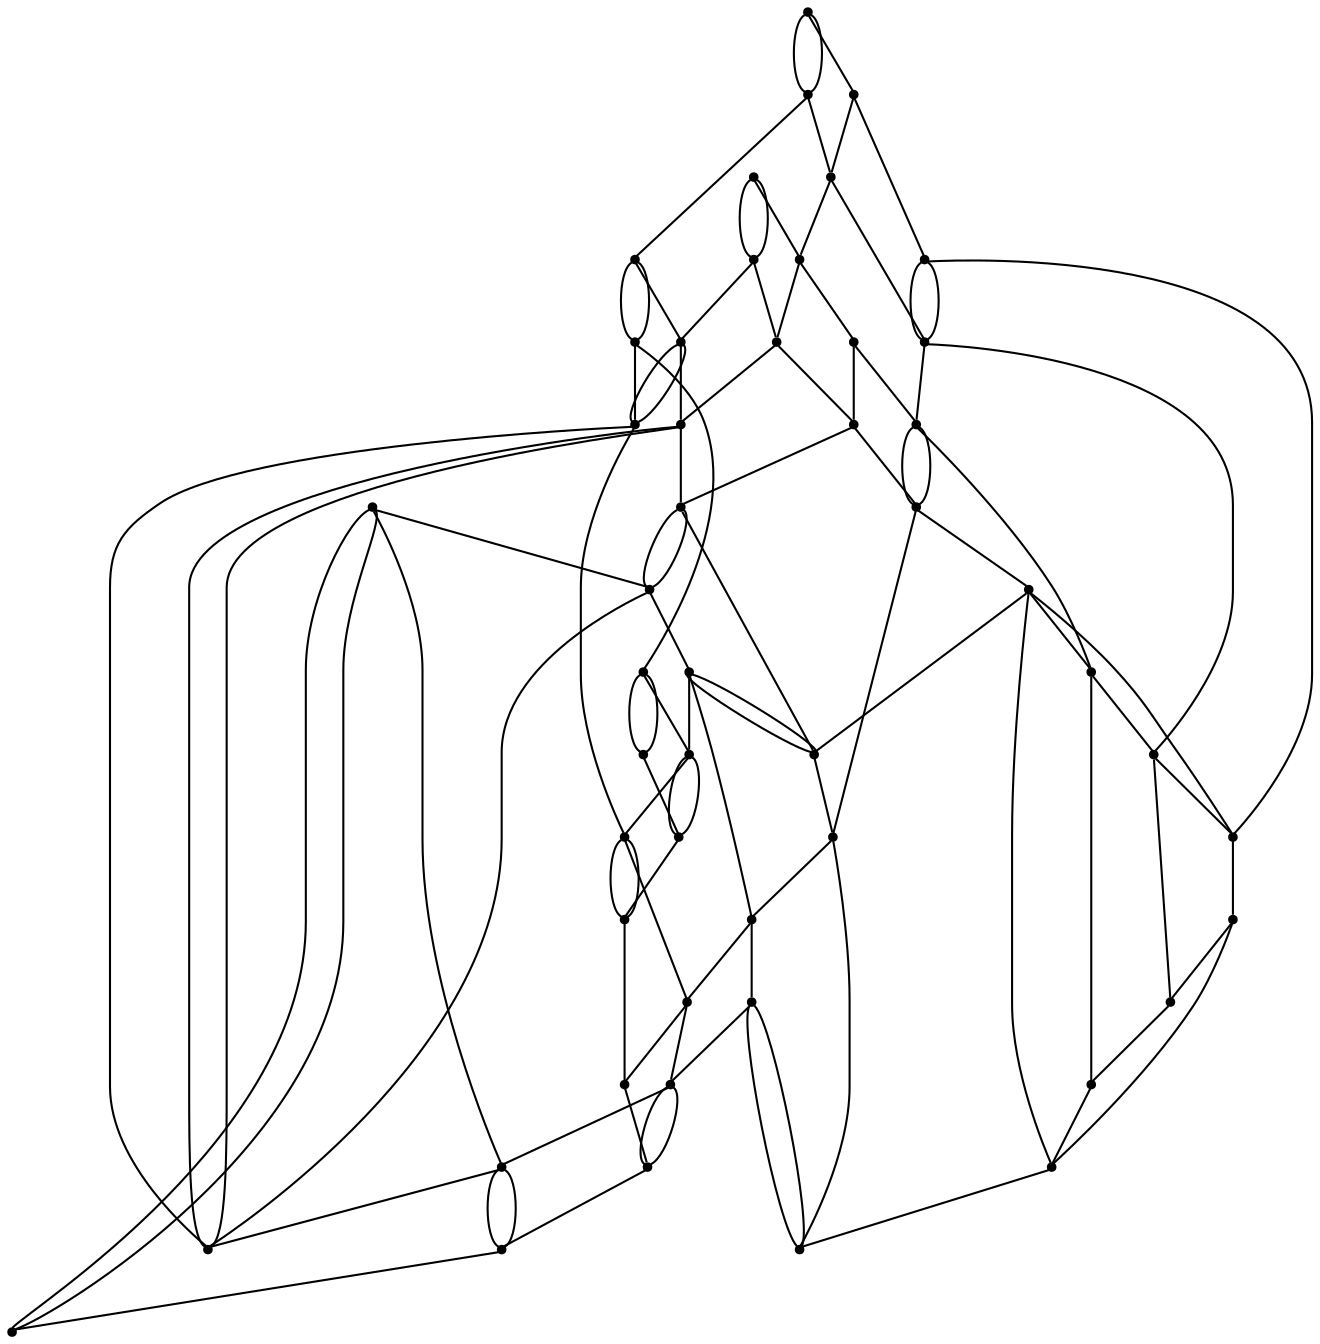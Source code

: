 graph {
  node [shape=point,comment="{\"directed\":false,\"doi\":\"10.1007/978-3-030-68766-3_25\",\"figure\":\"1 (1)\"}"]

  v0 [pos="771.5103869648675,569.4148842975276"]
  v1 [pos="680.8324448840183,660.0906022766392"]
  v2 [pos="771.5103869648675,580.7456927557097"]
  v3 [pos="680.8324448840183,671.4256075189544"]
  v4 [pos="680.8324448840183,558.0756822710794"]
  v5 [pos="771.5103869648674,660.0906022766392"]
  v6 [pos="680.8324448840183,569.4148842975276"]
  v7 [pos="771.5103869648674,671.4256075189543"]
  v8 [pos="680.8324448840183,580.7456927557097"]
  v9 [pos="771.5103869648675,762.1015798486194"]
  v10 [pos="680.8324448840183,762.1015798486194"]
  v11 [pos="771.5103869648675,682.7607399365463"]
  v12 [pos="499.4754161308015,648.7557242096007"]
  v13 [pos="590.1523407969675,569.4148842975276"]
  v14 [pos="499.4754161308014,682.7607399365463"]
  v15 [pos="590.1523407969675,762.1015798486194"]
  v16 [pos="499.4754161308015,569.4148842975276"]
  v17 [pos="590.1523407969675,580.7456927557097"]
  v18 [pos="318.1173381686924,750.7664474310275"]
  v19 [pos="408.7942946290673,648.7557242096008"]
  v20 [pos="318.11733816869247,762.1015798486194"]
  v21 [pos="408.79429462906734,671.4256075189543"]
  v22 [pos="862.1904433606051,569.4148842975276"]
  v23 [pos="862.1904433606051,580.7456927557098"]
  v24 [pos="862.1904433606052,660.0906022766392"]
  v25 [pos="862.1904433606051,671.4256075189543"]
  v26 [pos="862.1904433606051,682.7607399365463"]
  v27 [pos="862.1904433606051,762.1015798486194"]
  v28 [pos="862.1904433606052,773.4364579156578"]
  v29 [pos="771.5103869648674,773.4364579156579"]
  v30 [pos="590.1523407969675,558.0756822710794"]
  v31 [pos="680.8324448840183,773.4364579156578"]
  v32 [pos="590.1523407969675,660.0906022766392"]
  v33 [pos="590.1523407969675,671.4256075189544"]
  v34 [pos="590.1523407969675,773.4364579156578"]
  v35 [pos="318.1173381686924,569.4148842975276"]
  v36 [pos="227.44039363114592,569.4148842975276"]
  v37 [pos="408.7942946290673,569.4148842975276"]
  v38 [pos="499.4754161308015,660.0906022766392"]
  v39 [pos="499.4754161308014,671.4256075189543"]
  v40 [pos="499.4754161308015,558.0756822710794"]
  v41 [pos="408.7942946290673,660.0906022766392"]
  v42 [pos="408.79429462906734,682.7607399365463"]
  v43 [pos="408.79429462906734,558.0756822710794"]
  v44 [pos="318.11733816869247,773.4364579156578"]
  v45 [pos="318.11733816869247,558.0756822710794"]
  v46 [pos="227.44039363114592,558.0756822710794"]
  v47 [pos="227.44039363114592,750.7664474310275"]
  v48 [pos="227.44039363114592,762.1015798486194"]
  v49 [pos="227.44039363114592,773.4364579156578"]

  v0 -- v1 [id="-1",pos="771.5103869648675,569.4148842975276 726.1740071524641,569.4148842975276 726.1740071524641,660.0907294519159 680.8324448840183,660.0906022766392"]
  v49 -- v48 [id="-3",pos="227.44039363114592,773.4364579156578 227.44039363114592,762.1015798486194 227.44039363114592,762.1015798486194 227.44039363114592,762.1015798486194"]
  v48 -- v47 [id="-4",pos="227.44039363114592,762.1015798486194 227.44039363114592,750.7664474310275 227.44039363114592,750.7664474310275 227.44039363114592,750.7664474310275"]
  v47 -- v36 [id="-5",pos="227.44039363114592,750.7664474310275 227.44039363114592,569.4148842975276 227.44039363114592,569.4148842975276 227.44039363114592,569.4148842975276"]
  v36 -- v46 [id="-6",pos="227.44039363114592,569.4148842975276 227.44039363114592,558.0756822710794 227.44039363114592,558.0756822710794 227.44039363114592,558.0756822710794"]
  v2 -- v3 [id="-8",pos="771.5103869648675,580.7456927557097 726.1740071524641,580.7456927557097 726.1740071524641,671.421537910098 680.8324448840183,671.4256075189544"]
  v49 -- v44 [id="-9",pos="227.44039363114592,773.4364579156578 227.44039760542202,784.7675207243934 227.44039760542202,784.7675207243934 227.44039760542202,784.7675207243934 318.1215032100517,784.7675207243934 318.1215032100517,784.7675207243934 318.1215032100517,784.7675207243934 318.11733816869247,773.4364579156578 318.11733816869247,773.4364579156578 318.11733816869247,773.4364579156578"]
  v49 -- v44 [id="-11",pos="227.44039363114592,773.4364579156578 318.11733816869247,773.4364579156578 318.11733816869247,773.4364579156578 318.11733816869247,773.4364579156578"]
  v44 -- v34 [id="-12",pos="318.11733816869247,773.4364579156578 590.1523407969675,773.4364579156578 590.1523407969675,773.4364579156578 590.1523407969675,773.4364579156578"]
  v34 -- v31 [id="-13",pos="590.1523407969675,773.4364579156578 680.8324448840183,773.4364579156578 680.8324448840183,773.4364579156578 680.8324448840183,773.4364579156578"]
  v31 -- v29 [id="-14",pos="680.8324448840183,773.4364579156578 771.5103869648674,773.4364579156579 771.5103869648674,773.4364579156579 771.5103869648674,773.4364579156579"]
  v29 -- v28 [id="-15",pos="771.5103869648674,773.4364579156579 862.1904433606052,773.4364579156578 862.1904433606052,773.4364579156578 862.1904433606052,773.4364579156578"]
  v48 -- v20 [id="-16",pos="227.44039363114592,762.1015798486194 318.11733816869247,762.1015798486194 318.11733816869247,762.1015798486194 318.11733816869247,762.1015798486194"]
  v47 -- v18 [id="-17",pos="227.44039363114592,750.7664474310275 318.1173381686924,750.7664474310275 318.1173381686924,750.7664474310275 318.1173381686924,750.7664474310275"]
  v4 -- v5 [id="-19",pos="680.8324448840183,558.0756822710794 726.1740071524641,558.0756822710794 726.1740071524641,660.0865326677829 771.5103869648674,660.0906022766392"]
  v36 -- v16 [id="-20",pos="227.44039363114592,569.4148842975276 227.44039760542202,580.7486177870752 227.44039760542202,580.7486177870752 227.44039760542202,580.7486177870752 499.4753843365925,580.7486177870752 499.4753843365925,580.7486177870752 499.4753843365925,580.7486177870752 499.4754161308015,569.4148842975276 499.4754161308015,569.4148842975276 499.4754161308015,569.4148842975276"]
  v46 -- v40 [id="-21",pos="227.44039363114592,558.0756822710794 227.44039760542202,546.7448738128973 227.44039760542202,546.7448738128973 227.44039760542202,546.7448738128973 499.4753843365925,546.7448738128973 499.4753843365925,546.7448738128973 499.4753843365925,546.7448738128973 499.4754161308015,558.0756822710794 499.4754161308015,558.0756822710794 499.4754161308015,558.0756822710794"]
  v45 -- v43 [id="-22",pos="318.11733816869247,558.0756822710794 408.79429462906734,558.0756822710794 408.79429462906734,558.0756822710794 408.79429462906734,558.0756822710794"]
  v43 -- v40 [id="-23",pos="408.79429462906734,558.0756822710794 499.4754161308015,558.0756822710794 499.4754161308015,558.0756822710794 499.4754161308015,558.0756822710794"]
  v44 -- v20 [id="-25",pos="318.11733816869247,773.4364579156578 318.11733816869247,762.1015798486194 318.11733816869247,762.1015798486194 318.11733816869247,762.1015798486194"]
  v20 -- v18 [id="-26",pos="318.11733816869247,762.1015798486194 318.1173381686924,750.7664474310275 318.1173381686924,750.7664474310275 318.1173381686924,750.7664474310275"]
  v18 -- v35 [id="-27",pos="318.1173381686924,750.7664474310275 318.1173381686924,569.4148842975276 318.1173381686924,569.4148842975276 318.1173381686924,569.4148842975276"]
  v35 -- v45 [id="-28",pos="318.1173381686924,569.4148842975276 318.11733816869247,558.0756822710794 318.11733816869247,558.0756822710794 318.11733816869247,558.0756822710794"]
  v47 -- v18 [id="-30",pos="227.44039363114592,750.7664474310275 227.44039760542202,739.4315693639891 227.44039760542202,739.4315693639891 227.44039760542202,739.4315693639891 318.1215032100517,739.4315693639891 318.1215032100517,739.4315693639891 318.1215032100517,739.4315693639891 318.1173381686924,750.7664474310275 318.1173381686924,750.7664474310275 318.1173381686924,750.7664474310275"]
  v42 -- v21 [id="-33",pos="408.79429462906734,682.7607399365463 408.79429462906734,671.4256075189543 408.79429462906734,671.4256075189543 408.79429462906734,671.4256075189543"]
  v21 -- v41 [id="-34",pos="408.79429462906734,671.4256075189543 408.7942946290673,660.0906022766392 408.7942946290673,660.0906022766392 408.7942946290673,660.0906022766392"]
  v41 -- v19 [id="-35",pos="408.7942946290673,660.0906022766392 408.7942946290673,648.7557242096008 408.7942946290673,648.7557242096008 408.7942946290673,648.7557242096008"]
  v19 -- v37 [id="-36",pos="408.7942946290673,648.7557242096008 408.7942946290673,569.4148842975276 408.7942946290673,569.4148842975276 408.7942946290673,569.4148842975276"]
  v37 -- v43 [id="-37",pos="408.7942946290673,569.4148842975276 408.79429462906734,558.0756822710794 408.79429462906734,558.0756822710794 408.79429462906734,558.0756822710794"]
  v42 -- v14 [id="-40",pos="408.79429462906734,682.7607399365463 408.79845967042655,694.0956180035847 408.79845967042655,694.0956180035847 408.79845967042655,694.0956180035847 499.4754161308014,694.0956180035847 499.4754161308014,694.0956180035847 499.4754161308014,694.0956180035847 499.4754161308014,682.7607399365463 499.4754161308014,682.7607399365463 499.4754161308014,682.7607399365463"]
  v19 -- v12 [id="-42",pos="408.7942946290673,648.7557242096008 408.79845967042655,637.4207189672856 408.79845967042655,637.4207189672856 408.79845967042655,637.4207189672856 499.4754161308014,637.4207189672856 499.4754161308014,637.4207189672856 499.4754161308014,637.4207189672856 499.4754161308015,648.7557242096007 499.4754161308015,648.7557242096007 499.4754161308015,648.7557242096007"]
  v42 -- v14 [id="-43",pos="408.79429462906734,682.7607399365463 499.4754161308014,682.7607399365463 499.4754161308014,682.7607399365463 499.4754161308014,682.7607399365463"]
  v33 -- v3 [id="-44",pos="590.1523407969675,671.4256075189544 680.8324448840183,671.4256075189544 680.8324448840183,671.4256075189544 680.8324448840183,671.4256075189544"]
  v41 -- v38 [id="-45",pos="408.7942946290673,660.0906022766392 499.4754161308015,660.0906022766392 499.4754161308015,660.0906022766392 499.4754161308015,660.0906022766392"]
  v38 -- v32 [id="-46",pos="499.4754161308015,660.0906022766392 590.1523407969675,660.0906022766392 590.1523407969675,660.0906022766392 590.1523407969675,660.0906022766392"]
  v32 -- v1 [id="-47",pos="590.1523407969675,660.0906022766392 680.8324448840183,660.0906022766392 680.8324448840183,660.0906022766392 680.8324448840183,660.0906022766392"]
  v19 -- v12 [id="-48",pos="408.7942946290673,648.7557242096008 499.4754161308015,648.7557242096007 499.4754161308015,648.7557242096007 499.4754161308015,648.7557242096007"]
  v21 -- v39 [id="-49",pos="408.79429462906734,671.4256075189543 499.4754161308014,671.4256075189543 499.4754161308014,671.4256075189543 499.4754161308014,671.4256075189543"]
  v46 -- v45 [id="-50",pos="227.44039363114592,558.0756822710794 318.11733816869247,558.0756822710794 318.11733816869247,558.0756822710794 318.11733816869247,558.0756822710794"]
  v16 -- v40 [id="-51",pos="499.4754161308015,569.4148842975276 499.4754161308015,558.0756822710794 499.4754161308015,558.0756822710794 499.4754161308015,558.0756822710794"]
  v40 -- v30 [id="-52",pos="499.4754161308015,558.0756822710794 590.1523407969675,558.0756822710794 590.1523407969675,558.0756822710794 590.1523407969675,558.0756822710794"]
  v14 -- v39 [id="-54",pos="499.4754161308014,682.7607399365463 499.4754161308014,671.4256075189543 499.4754161308014,671.4256075189543 499.4754161308014,671.4256075189543"]
  v39 -- v38 [id="-55",pos="499.4754161308014,671.4256075189543 499.4754161308015,660.0906022766392 499.4754161308015,660.0906022766392 499.4754161308015,660.0906022766392"]
  v38 -- v12 [id="-56",pos="499.4754161308015,660.0906022766392 499.4754161308015,648.7557242096007 499.4754161308015,648.7557242096007 499.4754161308015,648.7557242096007"]
  v12 -- v16 [id="-57",pos="499.4754161308015,648.7557242096007 499.4754161308015,569.4148842975276 499.4754161308015,569.4148842975276 499.4754161308015,569.4148842975276"]
  v39 -- v33 [id="-64",pos="499.4754161308014,671.4256075189543 590.1523407969675,671.4256075189544 590.1523407969675,671.4256075189544 590.1523407969675,671.4256075189544"]
  v16 -- v37 [id="-65",pos="499.4754161308015,569.4148842975276 408.7942946290673,569.4148842975276 408.7942946290673,569.4148842975276 408.7942946290673,569.4148842975276"]
  v37 -- v35 [id="-66",pos="408.7942946290673,569.4148842975276 318.1173381686924,569.4148842975276 318.1173381686924,569.4148842975276 318.1173381686924,569.4148842975276"]
  v35 -- v36 [id="-67",pos="318.1173381686924,569.4148842975276 227.44039363114592,569.4148842975276 227.44039363114592,569.4148842975276 227.44039363114592,569.4148842975276"]
  v34 -- v15 [id="-69",pos="590.1523407969675,773.4364579156578 590.1523407969675,762.1015798486194 590.1523407969675,762.1015798486194 590.1523407969675,762.1015798486194"]
  v15 -- v33 [id="-70",pos="590.1523407969675,762.1015798486194 590.1523407969675,671.4256075189544 590.1523407969675,671.4256075189544 590.1523407969675,671.4256075189544"]
  v33 -- v32 [id="-71",pos="590.1523407969675,671.4256075189544 590.1523407969675,660.0906022766392 590.1523407969675,660.0906022766392 590.1523407969675,660.0906022766392"]
  v32 -- v17 [id="-72",pos="590.1523407969675,660.0906022766392 590.1523407969675,580.7456927557097 590.1523407969675,580.7456927557097 590.1523407969675,580.7456927557097"]
  v17 -- v13 [id="-73",pos="590.1523407969675,580.7456927557097 590.1523407969675,569.4148842975276 590.1523407969675,569.4148842975276 590.1523407969675,569.4148842975276"]
  v13 -- v30 [id="-74",pos="590.1523407969675,569.4148842975276 590.1523407969675,558.0756822710794 590.1523407969675,558.0756822710794 590.1523407969675,558.0756822710794"]
  v34 -- v31 [id="-77",pos="590.1523407969675,773.4364579156578 590.1523407969675,784.7698098793751 590.1523407969675,784.7698098793751 590.1523407969675,784.7698098793751 680.8334305044926,784.7698098793751 680.8334305044926,784.7698098793751 680.8334305044926,784.7698098793751 680.8324448840183,773.4364579156578 680.8324448840183,773.4364579156578 680.8324448840183,773.4364579156578"]
  v15 -- v10 [id="-78",pos="590.1523407969675,762.1015798486194 590.1523407969675,750.7664474310275 590.1523407969675,750.7664474310275 590.1523407969675,750.7664474310275 680.8334305044926,750.7664474310275 680.8334305044926,750.7664474310275 680.8334305044926,750.7664474310275 680.8324448840183,762.1015798486194 680.8324448840183,762.1015798486194 680.8324448840183,762.1015798486194"]
  v32 -- v1 [id="-80",pos="590.1523407969675,660.0906022766392 590.1523407969675,648.7557242096008 590.1523407969675,648.7557242096008 590.1523407969675,648.7557242096008 680.8334305044926,648.7557242096008 680.8334305044926,648.7557242096008 680.8334305044926,648.7557242096008 680.8324448840183,660.0906022766392 680.8324448840183,660.0906022766392 680.8324448840183,660.0906022766392"]
  v30 -- v4 [id="-84",pos="590.1523407969675,558.0756822710794 590.1523407969675,546.7448738128973 590.1523407969675,546.7448738128973 590.1523407969675,546.7448738128973 680.8334305044926,546.7448738128973 680.8334305044926,546.7448738128973 680.8334305044926,546.7448738128973 680.8324448840183,558.0756822710794 680.8324448840183,558.0756822710794 680.8324448840183,558.0756822710794"]
  v15 -- v10 [id="-85",pos="590.1523407969675,762.1015798486194 680.8324448840183,762.1015798486194 680.8324448840183,762.1015798486194 680.8324448840183,762.1015798486194"]
  v31 -- v10 [id="-87",pos="680.8324448840183,773.4364579156578 680.8324448840183,762.1015798486194 680.8324448840183,762.1015798486194 680.8324448840183,762.1015798486194"]
  v10 -- v3 [id="-88",pos="680.8324448840183,762.1015798486194 680.8324448840183,671.4256075189544 680.8324448840183,671.4256075189544 680.8324448840183,671.4256075189544"]
  v3 -- v1 [id="-89",pos="680.8324448840183,671.4256075189544 680.8324448840183,660.0906022766392 680.8324448840183,660.0906022766392 680.8324448840183,660.0906022766392"]
  v1 -- v8 [id="-90",pos="680.8324448840183,660.0906022766392 680.8324448840183,580.7456927557097 680.8324448840183,580.7456927557097 680.8324448840183,580.7456927557097"]
  v8 -- v6 [id="-91",pos="680.8324448840183,580.7456927557097 680.8324448840183,569.4148842975276 680.8324448840183,569.4148842975276 680.8324448840183,569.4148842975276"]
  v6 -- v4 [id="-92",pos="680.8324448840183,569.4148842975276 680.8324448840183,558.0756822710794 680.8324448840183,558.0756822710794 680.8324448840183,558.0756822710794"]
  v33 -- v3 [id="-94",pos="590.1523407969675,671.4256075189544 590.1523407969675,682.7589594826716 590.1523407969675,682.7589594826716 590.1523407969675,682.7589594826716 680.8334305044926,682.7589594826716 680.8334305044926,682.7589594826716 680.8334305044926,682.7589594826716 680.8324448840183,671.4256075189544 680.8324448840183,671.4256075189544 680.8324448840183,671.4256075189544"]
  v17 -- v8 [id="-98",pos="590.1523407969675,580.7456927557097 590.1523407969675,592.0848947821579 590.1523407969675,592.0848947821579 590.1523407969675,592.0848947821579 680.8334305044926,592.0848947821579 680.8334305044926,592.0848947821579 680.8334305044926,592.0848947821579 680.8324448840183,580.7456927557097 680.8324448840183,580.7456927557097 680.8324448840183,580.7456927557097"]
  v13 -- v6 [id="-102",pos="590.1523407969675,569.4148842975276 680.8324448840183,569.4148842975276 680.8324448840183,569.4148842975276 680.8324448840183,569.4148842975276"]
  v8 -- v17 [id="-103",pos="680.8324448840183,580.7456927557097 590.1523407969675,580.7456927557097 590.1523407969675,580.7456927557097 590.1523407969675,580.7456927557097"]
  v4 -- v30 [id="-104",pos="680.8324448840183,558.0756822710794 590.1523407969675,558.0756822710794 590.1523407969675,558.0756822710794 590.1523407969675,558.0756822710794"]
  v29 -- v9 [id="-106",pos="771.5103869648674,773.4364579156579 771.5103869648675,762.1015798486194 771.5103869648675,762.1015798486194 771.5103869648675,762.1015798486194"]
  v9 -- v11 [id="-107",pos="771.5103869648675,762.1015798486194 771.5103869648675,682.7607399365463 771.5103869648675,682.7607399365463 771.5103869648675,682.7607399365463"]
  v11 -- v7 [id="-108",pos="771.5103869648675,682.7607399365463 771.5103869648674,671.4256075189543 771.5103869648674,671.4256075189543 771.5103869648674,671.4256075189543"]
  v7 -- v5 [id="-109",pos="771.5103869648674,671.4256075189543 771.5103869648674,660.0906022766392 771.5103869648674,660.0906022766392 771.5103869648674,660.0906022766392"]
  v5 -- v2 [id="-110",pos="771.5103869648674,660.0906022766392 771.5103869648675,580.7456927557097 771.5103869648675,580.7456927557097 771.5103869648675,580.7456927557097"]
  v2 -- v0 [id="-111",pos="771.5103869648675,580.7456927557097 771.5103869648675,569.4148842975276 771.5103869648675,569.4148842975276 771.5103869648675,569.4148842975276"]
  v29 -- v28 [id="-114",pos="771.5103869648674,773.4364579156579 771.5103869648675,784.7698098793751 771.5103869648675,784.7698098793751 771.5103869648675,784.7698098793751 862.1914766723927,784.7698098793751 862.1914766723927,784.7698098793751 862.1914766723927,784.7698098793751 862.1904433606052,773.4364579156578 862.1904433606052,773.4364579156578 862.1904433606052,773.4364579156578"]
  v9 -- v27 [id="-115",pos="771.5103869648675,762.1015798486194 771.5103869648675,750.7664474310275 771.5103869648675,750.7664474310275 771.5103869648675,750.7664474310275 862.1914766723927,750.7664474310275 862.1914766723927,750.7664474310275 862.1914766723927,750.7664474310275 862.1904433606051,762.1015798486194 862.1904433606051,762.1015798486194 862.1904433606051,762.1015798486194"]
  v5 -- v24 [id="-119",pos="771.5103869648674,660.0906022766392 771.5103869648675,648.7557242096008 771.5103869648675,648.7557242096008 771.5103869648675,648.7557242096008 862.1914766723927,648.7557242096008 862.1914766723927,648.7557242096008 862.1914766723927,648.7557242096008 862.1904433606052,660.0906022766392 862.1904433606052,660.0906022766392 862.1904433606052,660.0906022766392"]
  v7 -- v25 [id="-120",pos="771.5103869648674,671.4256075189543 862.1904433606051,671.4256075189543 862.1904433606051,671.4256075189543 862.1904433606051,671.4256075189543"]
  v2 -- v23 [id="-121",pos="771.5103869648675,580.7456927557097 771.5103869648675,592.0848947821579 771.5103869648675,592.0848947821579 771.5103869648675,592.0848947821579 862.1914766723927,592.0814610496855 862.1914766723927,592.0814610496855 862.1914766723927,592.0814610496855 862.1904433606051,580.7456927557098 862.1904433606051,580.7456927557098 862.1904433606051,580.7456927557098"]
  v0 -- v22 [id="-125",pos="771.5103869648675,569.4148842975276 771.5103869648675,558.0756822710794 771.5103869648675,558.0756822710794 771.5103869648675,558.0756822710794 862.1914766723927,558.0756822710794 862.1914766723927,558.0756822710794 862.1914766723927,558.0756822710794 862.1904433606051,569.4148842975276 862.1904433606051,569.4148842975276 862.1904433606051,569.4148842975276"]
  v2 -- v23 [id="-126",pos="771.5103869648675,580.7456927557097 862.1904433606051,580.7456927557098 862.1904433606051,580.7456927557098 862.1904433606051,580.7456927557098"]
  v11 -- v26 [id="-127",pos="771.5103869648675,682.7607399365463 862.1904433606051,682.7607399365463 862.1904433606051,682.7607399365463 862.1904433606051,682.7607399365463"]
  v9 -- v27 [id="-128",pos="771.5103869648675,762.1015798486194 862.1904433606051,762.1015798486194 862.1904433606051,762.1015798486194 862.1904433606051,762.1015798486194"]
  v28 -- v27 [id="-129",pos="862.1904433606052,773.4364579156578 862.1904433606051,762.1015798486194 862.1904433606051,762.1015798486194 862.1904433606051,762.1015798486194"]
  v11 -- v26 [id="-130",pos="771.5103869648675,682.7607399365463 771.5103869648675,694.0915483947283 771.5103869648675,694.0915483947283 771.5103869648675,694.0915483947283 862.1914766723927,694.0915483947283 862.1914766723927,694.0915483947283 862.1914766723927,694.0915483947283 862.1904433606051,682.7607399365463 862.1904433606051,682.7607399365463 862.1904433606051,682.7607399365463"]
  v26 -- v25 [id="-131",pos="862.1904433606051,682.7607399365463 862.1904433606051,671.4256075189543 862.1904433606051,671.4256075189543 862.1904433606051,671.4256075189543"]
  v5 -- v24 [id="-132",pos="771.5103869648674,660.0906022766392 862.1904433606052,660.0906022766392 862.1904433606052,660.0906022766392 862.1904433606052,660.0906022766392"]
  v23 -- v22 [id="-134",pos="862.1904433606051,580.7456927557098 862.1904433606051,569.4148842975276 862.1904433606051,569.4148842975276 862.1904433606051,569.4148842975276"]
  v0 -- v22 [id="-135",pos="771.5103869648675,569.4148842975276 862.1904433606051,569.4148842975276 862.1904433606051,569.4148842975276 862.1904433606051,569.4148842975276"]
  v27 -- v26 [id="-138",pos="862.1904433606051,762.1015798486194 862.1904433606051,682.7607399365463 862.1904433606051,682.7607399365463 862.1904433606051,682.7607399365463"]
  v25 -- v24 [id="-140",pos="862.1904433606051,671.4256075189543 862.1904433606052,660.0906022766392 862.1904433606052,660.0906022766392 862.1904433606052,660.0906022766392"]
  v24 -- v23 [id="-141",pos="862.1904433606052,660.0906022766392 862.1904433606051,580.7456927557098 862.1904433606051,580.7456927557098 862.1904433606051,580.7456927557098"]
  v20 -- v21 [id="-144",pos="318.11733816869247,762.1015798486194 363.45788302245506,762.1015798486194 363.45788302245506,671.4216014977363 408.79429462906734,671.4256075189543"]
  v18 -- v19 [id="-145",pos="318.1173381686924,750.7664474310275 363.4579148166639,750.7663838433891 363.4579148166639,648.7555334466856 408.7942946290673,648.7557242096008"]
  v16 -- v17 [id="-146",pos="499.4754161308015,569.4148842975276 544.811764148996,569.4106875133945 544.811764148996,580.7456927557097 590.1523407969675,580.7456927557097"]
  v14 -- v15 [id="-147",pos="499.4754161308014,682.7607399365463 544.815960984564,682.7607399365462 544.815960984564,762.1057766327525 590.1523407969675,762.1015798486194"]
  v12 -- v13 [id="-148",pos="499.4754161308015,648.7557242096007 544.815960984564,648.7555334466856 544.815960984564,569.4105603381178 590.1523407969675,569.4148842975276"]
  v10 -- v11 [id="-149",pos="680.8324448840183,762.1015798486194 726.1740071524641,762.1015798486194 726.1740071524641,682.7565431524132 771.5103869648675,682.7607399365463"]
  v8 -- v9 [id="-150",pos="680.8324448840183,580.7456927557097 726.1740071524641,580.745756343348 726.1740071524641,762.1015798486194 771.5103869648675,762.1015798486194"]
  v6 -- v7 [id="-151",pos="680.8324448840183,569.4148842975276 726.1740071524641,569.4148842975276 726.1740071524641,671.4257346942311 771.5103869648674,671.4256075189543"]
}